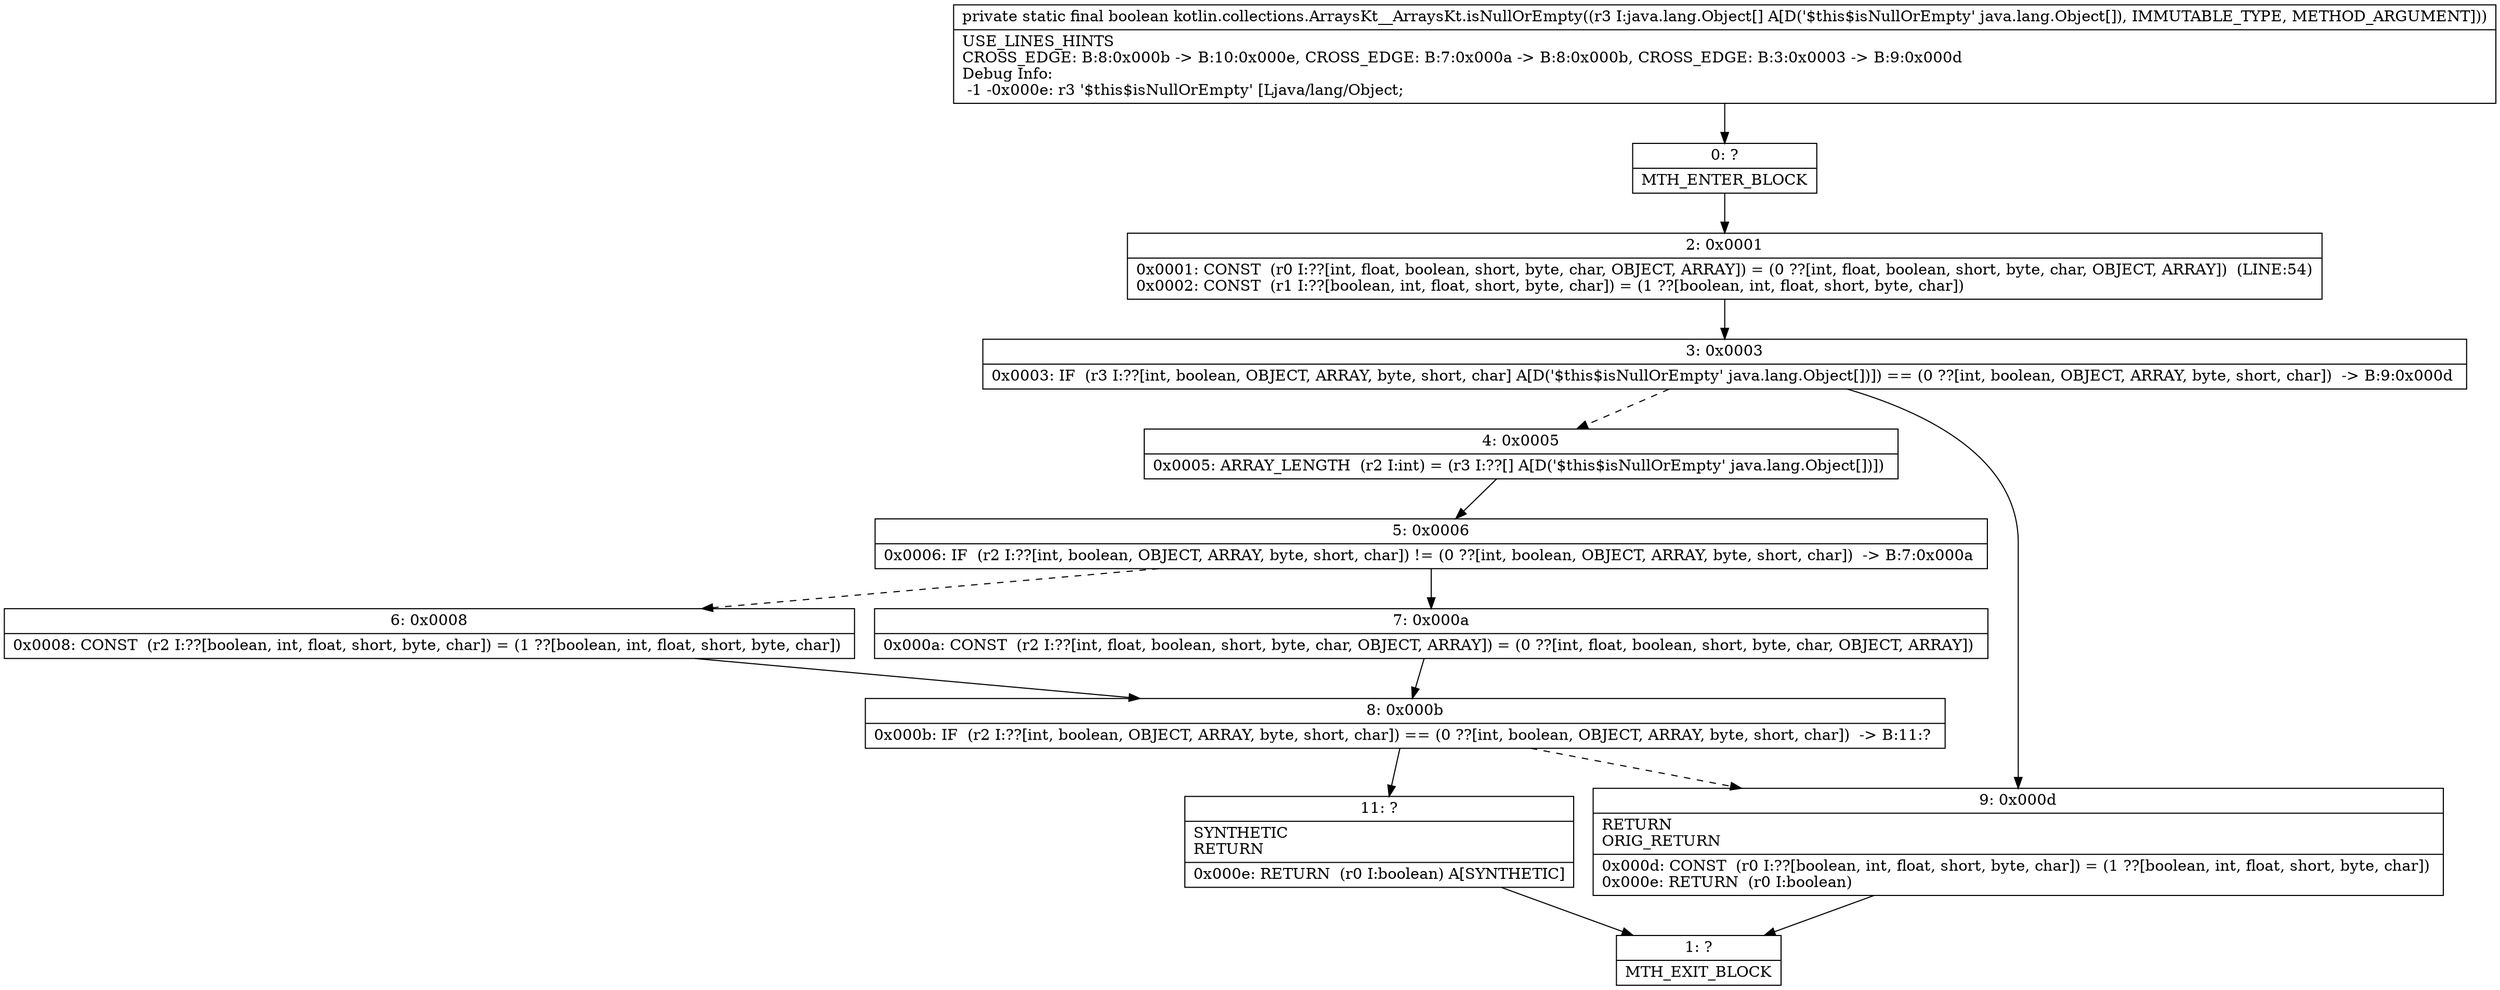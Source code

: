 digraph "CFG forkotlin.collections.ArraysKt__ArraysKt.isNullOrEmpty([Ljava\/lang\/Object;)Z" {
Node_0 [shape=record,label="{0\:\ ?|MTH_ENTER_BLOCK\l}"];
Node_2 [shape=record,label="{2\:\ 0x0001|0x0001: CONST  (r0 I:??[int, float, boolean, short, byte, char, OBJECT, ARRAY]) = (0 ??[int, float, boolean, short, byte, char, OBJECT, ARRAY])  (LINE:54)\l0x0002: CONST  (r1 I:??[boolean, int, float, short, byte, char]) = (1 ??[boolean, int, float, short, byte, char]) \l}"];
Node_3 [shape=record,label="{3\:\ 0x0003|0x0003: IF  (r3 I:??[int, boolean, OBJECT, ARRAY, byte, short, char] A[D('$this$isNullOrEmpty' java.lang.Object[])]) == (0 ??[int, boolean, OBJECT, ARRAY, byte, short, char])  \-\> B:9:0x000d \l}"];
Node_4 [shape=record,label="{4\:\ 0x0005|0x0005: ARRAY_LENGTH  (r2 I:int) = (r3 I:??[] A[D('$this$isNullOrEmpty' java.lang.Object[])]) \l}"];
Node_5 [shape=record,label="{5\:\ 0x0006|0x0006: IF  (r2 I:??[int, boolean, OBJECT, ARRAY, byte, short, char]) != (0 ??[int, boolean, OBJECT, ARRAY, byte, short, char])  \-\> B:7:0x000a \l}"];
Node_6 [shape=record,label="{6\:\ 0x0008|0x0008: CONST  (r2 I:??[boolean, int, float, short, byte, char]) = (1 ??[boolean, int, float, short, byte, char]) \l}"];
Node_8 [shape=record,label="{8\:\ 0x000b|0x000b: IF  (r2 I:??[int, boolean, OBJECT, ARRAY, byte, short, char]) == (0 ??[int, boolean, OBJECT, ARRAY, byte, short, char])  \-\> B:11:? \l}"];
Node_11 [shape=record,label="{11\:\ ?|SYNTHETIC\lRETURN\l|0x000e: RETURN  (r0 I:boolean) A[SYNTHETIC]\l}"];
Node_1 [shape=record,label="{1\:\ ?|MTH_EXIT_BLOCK\l}"];
Node_7 [shape=record,label="{7\:\ 0x000a|0x000a: CONST  (r2 I:??[int, float, boolean, short, byte, char, OBJECT, ARRAY]) = (0 ??[int, float, boolean, short, byte, char, OBJECT, ARRAY]) \l}"];
Node_9 [shape=record,label="{9\:\ 0x000d|RETURN\lORIG_RETURN\l|0x000d: CONST  (r0 I:??[boolean, int, float, short, byte, char]) = (1 ??[boolean, int, float, short, byte, char]) \l0x000e: RETURN  (r0 I:boolean) \l}"];
MethodNode[shape=record,label="{private static final boolean kotlin.collections.ArraysKt__ArraysKt.isNullOrEmpty((r3 I:java.lang.Object[] A[D('$this$isNullOrEmpty' java.lang.Object[]), IMMUTABLE_TYPE, METHOD_ARGUMENT]))  | USE_LINES_HINTS\lCROSS_EDGE: B:8:0x000b \-\> B:10:0x000e, CROSS_EDGE: B:7:0x000a \-\> B:8:0x000b, CROSS_EDGE: B:3:0x0003 \-\> B:9:0x000d\lDebug Info:\l  \-1 \-0x000e: r3 '$this$isNullOrEmpty' [Ljava\/lang\/Object;\l}"];
MethodNode -> Node_0;Node_0 -> Node_2;
Node_2 -> Node_3;
Node_3 -> Node_4[style=dashed];
Node_3 -> Node_9;
Node_4 -> Node_5;
Node_5 -> Node_6[style=dashed];
Node_5 -> Node_7;
Node_6 -> Node_8;
Node_8 -> Node_9[style=dashed];
Node_8 -> Node_11;
Node_11 -> Node_1;
Node_7 -> Node_8;
Node_9 -> Node_1;
}

